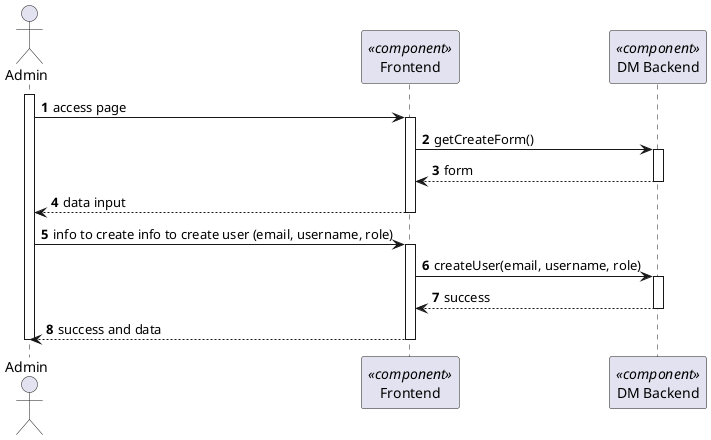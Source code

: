@startuml 5.1.1
skinparam packageStyle rectangle
skinparam shadowing false

autonumber

actor "Admin" as AD
participant "Frontend" as FE <<component>>
participant "DM Backend" as BE <<component>>



activate AD
AD -> FE: access page
activate FE
FE -> BE: getCreateForm()
activate BE
BE --> FE: form
deactivate BE
FE --> AD : data input
deactivate FE
AD -> FE : info to create info to create user (email, username, role)
activate FE
FE -> BE : createUser(email, username, role)
activate BE
BE --> FE: success
deactivate BE
FE --> AD : success and data
deactivate FE
deactivate AD


@enduml